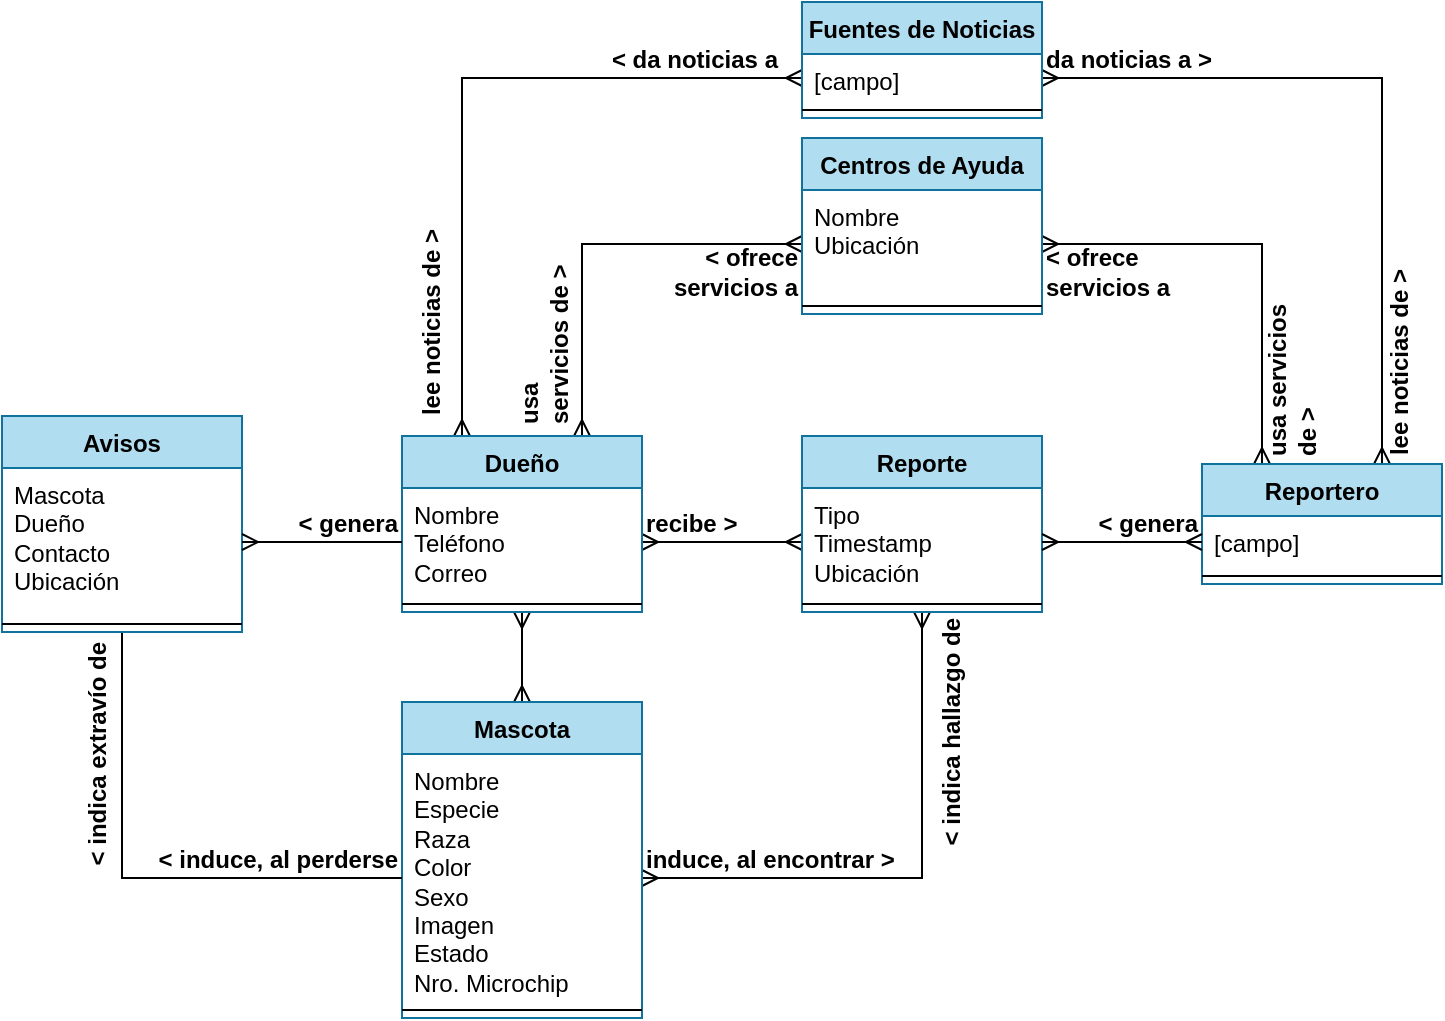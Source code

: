 <mxfile version="28.2.5">
  <diagram name="Página-1" id="MhR6LIbeBXJ6FwU9siTV">
    <mxGraphModel dx="872" dy="537" grid="1" gridSize="10" guides="1" tooltips="1" connect="1" arrows="1" fold="1" page="1" pageScale="1" pageWidth="827" pageHeight="1169" math="0" shadow="0">
      <root>
        <mxCell id="0" />
        <mxCell id="1" parent="0" />
        <mxCell id="TYLPwQYVXZ8k5S_HxzH0-26" style="edgeStyle=orthogonalEdgeStyle;rounded=0;orthogonalLoop=1;jettySize=auto;html=1;exitX=0.5;exitY=1;exitDx=0;exitDy=0;entryX=0.5;entryY=0;entryDx=0;entryDy=0;startArrow=ERmany;startFill=0;endArrow=ERmany;endFill=0;" parent="1" source="TYLPwQYVXZ8k5S_HxzH0-1" target="TYLPwQYVXZ8k5S_HxzH0-5" edge="1">
          <mxGeometry relative="1" as="geometry" />
        </mxCell>
        <mxCell id="TYLPwQYVXZ8k5S_HxzH0-28" style="edgeStyle=orthogonalEdgeStyle;rounded=0;orthogonalLoop=1;jettySize=auto;html=1;exitX=1;exitY=0.5;exitDx=0;exitDy=0;entryX=0;entryY=0.5;entryDx=0;entryDy=0;startArrow=ERmany;startFill=0;endArrow=ERmany;endFill=0;" parent="1" source="TYLPwQYVXZ8k5S_HxzH0-2" target="TYLPwQYVXZ8k5S_HxzH0-9" edge="1">
          <mxGeometry relative="1" as="geometry" />
        </mxCell>
        <mxCell id="6YkJ23YXNfFnZv_M_re8-12" style="edgeStyle=orthogonalEdgeStyle;rounded=0;orthogonalLoop=1;jettySize=auto;html=1;exitX=0.25;exitY=0;exitDx=0;exitDy=0;entryX=0;entryY=0.5;entryDx=0;entryDy=0;fontFamily=Helvetica;fontSize=12;fontColor=default;fontStyle=1;horizontal=1;endArrow=ERmany;endFill=0;startArrow=ERmany;startFill=0;" parent="1" source="TYLPwQYVXZ8k5S_HxzH0-1" target="6YkJ23YXNfFnZv_M_re8-5" edge="1">
          <mxGeometry relative="1" as="geometry" />
        </mxCell>
        <mxCell id="6YkJ23YXNfFnZv_M_re8-14" style="edgeStyle=orthogonalEdgeStyle;rounded=0;orthogonalLoop=1;jettySize=auto;html=1;exitX=0.75;exitY=0;exitDx=0;exitDy=0;entryX=0;entryY=0.5;entryDx=0;entryDy=0;fontFamily=Helvetica;fontSize=12;fontColor=default;fontStyle=1;horizontal=1;endArrow=ERmany;endFill=0;startArrow=ERmany;startFill=0;" parent="1" source="TYLPwQYVXZ8k5S_HxzH0-1" target="6YkJ23YXNfFnZv_M_re8-2" edge="1">
          <mxGeometry relative="1" as="geometry" />
        </mxCell>
        <mxCell id="TYLPwQYVXZ8k5S_HxzH0-1" value="Dueño" style="swimlane;fontStyle=1;align=center;verticalAlign=top;childLayout=stackLayout;horizontal=1;startSize=26;horizontalStack=0;resizeParent=1;resizeParentMax=0;resizeLast=0;collapsible=1;marginBottom=0;whiteSpace=wrap;html=1;fillColor=#b1ddf0;strokeColor=#10739e;" parent="1" vertex="1">
          <mxGeometry x="220" y="257" width="120" height="88" as="geometry" />
        </mxCell>
        <mxCell id="TYLPwQYVXZ8k5S_HxzH0-2" value="&lt;div&gt;Nombre&lt;/div&gt;&lt;div&gt;Teléfono&lt;/div&gt;&lt;div&gt;Correo&lt;/div&gt;" style="text;align=left;verticalAlign=top;spacingLeft=4;spacingRight=4;overflow=hidden;rotatable=0;points=[[0,0.5],[1,0.5]];portConstraint=eastwest;whiteSpace=wrap;html=1;" parent="TYLPwQYVXZ8k5S_HxzH0-1" vertex="1">
          <mxGeometry y="26" width="120" height="54" as="geometry" />
        </mxCell>
        <mxCell id="TYLPwQYVXZ8k5S_HxzH0-3" value="" style="line;strokeWidth=1;align=left;verticalAlign=middle;spacingTop=-1;spacingLeft=3;spacingRight=3;rotatable=0;labelPosition=right;points=[];portConstraint=eastwest;" parent="TYLPwQYVXZ8k5S_HxzH0-1" vertex="1">
          <mxGeometry y="80" width="120" height="8" as="geometry" />
        </mxCell>
        <mxCell id="TYLPwQYVXZ8k5S_HxzH0-29" style="edgeStyle=orthogonalEdgeStyle;rounded=0;orthogonalLoop=1;jettySize=auto;html=1;exitX=1;exitY=0.5;exitDx=0;exitDy=0;entryX=0.5;entryY=1;entryDx=0;entryDy=0;startArrow=ERmany;startFill=0;endArrow=ERmany;endFill=0;" parent="1" source="TYLPwQYVXZ8k5S_HxzH0-6" target="TYLPwQYVXZ8k5S_HxzH0-8" edge="1">
          <mxGeometry relative="1" as="geometry" />
        </mxCell>
        <mxCell id="TYLPwQYVXZ8k5S_HxzH0-5" value="Mascota" style="swimlane;fontStyle=1;align=center;verticalAlign=top;childLayout=stackLayout;horizontal=1;startSize=26;horizontalStack=0;resizeParent=1;resizeParentMax=0;resizeLast=0;collapsible=1;marginBottom=0;whiteSpace=wrap;html=1;fillColor=#b1ddf0;strokeColor=#10739e;" parent="1" vertex="1">
          <mxGeometry x="220" y="390" width="120" height="158" as="geometry" />
        </mxCell>
        <mxCell id="TYLPwQYVXZ8k5S_HxzH0-6" value="&lt;div&gt;Nombre&lt;/div&gt;&lt;div&gt;Especie&lt;/div&gt;&lt;div&gt;Raza&lt;/div&gt;&lt;div&gt;Color&lt;/div&gt;&lt;div&gt;Sexo&lt;/div&gt;&lt;div&gt;Imagen&lt;/div&gt;&lt;div&gt;Estado&lt;/div&gt;&lt;div&gt;Nro. Microchip&lt;/div&gt;" style="text;align=left;verticalAlign=top;spacingLeft=4;spacingRight=4;overflow=hidden;rotatable=0;points=[[0,0.5],[1,0.5]];portConstraint=eastwest;whiteSpace=wrap;html=1;" parent="TYLPwQYVXZ8k5S_HxzH0-5" vertex="1">
          <mxGeometry y="26" width="120" height="124" as="geometry" />
        </mxCell>
        <mxCell id="TYLPwQYVXZ8k5S_HxzH0-7" value="" style="line;strokeWidth=1;align=left;verticalAlign=middle;spacingTop=-1;spacingLeft=3;spacingRight=3;rotatable=0;labelPosition=right;points=[];portConstraint=eastwest;" parent="TYLPwQYVXZ8k5S_HxzH0-5" vertex="1">
          <mxGeometry y="150" width="120" height="8" as="geometry" />
        </mxCell>
        <mxCell id="TYLPwQYVXZ8k5S_HxzH0-8" value="Reporte" style="swimlane;fontStyle=1;align=center;verticalAlign=top;childLayout=stackLayout;horizontal=1;startSize=26;horizontalStack=0;resizeParent=1;resizeParentMax=0;resizeLast=0;collapsible=1;marginBottom=0;whiteSpace=wrap;html=1;swimlaneLine=1;fillColor=#b1ddf0;strokeColor=#10739e;" parent="1" vertex="1">
          <mxGeometry x="420" y="257" width="120" height="88" as="geometry" />
        </mxCell>
        <mxCell id="TYLPwQYVXZ8k5S_HxzH0-9" value="&lt;div&gt;Tipo&lt;/div&gt;&lt;div&gt;Timestamp&lt;/div&gt;&lt;div&gt;Ubicación&lt;/div&gt;" style="text;align=left;verticalAlign=top;spacingLeft=4;spacingRight=4;overflow=hidden;rotatable=0;points=[[0,0.5],[1,0.5]];portConstraint=eastwest;whiteSpace=wrap;html=1;" parent="TYLPwQYVXZ8k5S_HxzH0-8" vertex="1">
          <mxGeometry y="26" width="120" height="54" as="geometry" />
        </mxCell>
        <mxCell id="TYLPwQYVXZ8k5S_HxzH0-10" value="" style="line;strokeWidth=1;align=left;verticalAlign=middle;spacingTop=-1;spacingLeft=3;spacingRight=3;rotatable=0;labelPosition=right;points=[];portConstraint=eastwest;" parent="TYLPwQYVXZ8k5S_HxzH0-8" vertex="1">
          <mxGeometry y="80" width="120" height="8" as="geometry" />
        </mxCell>
        <mxCell id="6YkJ23YXNfFnZv_M_re8-13" style="edgeStyle=orthogonalEdgeStyle;rounded=0;orthogonalLoop=1;jettySize=auto;html=1;exitX=0.75;exitY=0;exitDx=0;exitDy=0;entryX=1;entryY=0.5;entryDx=0;entryDy=0;fontFamily=Helvetica;fontSize=12;fontColor=default;fontStyle=1;horizontal=1;endArrow=ERmany;endFill=0;startArrow=ERmany;startFill=0;" parent="1" source="TYLPwQYVXZ8k5S_HxzH0-18" target="6YkJ23YXNfFnZv_M_re8-5" edge="1">
          <mxGeometry relative="1" as="geometry" />
        </mxCell>
        <mxCell id="6YkJ23YXNfFnZv_M_re8-16" style="edgeStyle=orthogonalEdgeStyle;rounded=0;orthogonalLoop=1;jettySize=auto;html=1;exitX=0.25;exitY=0;exitDx=0;exitDy=0;entryX=1;entryY=0.5;entryDx=0;entryDy=0;fontFamily=Helvetica;fontSize=12;fontColor=default;fontStyle=1;horizontal=1;endArrow=ERmany;endFill=0;startArrow=ERmany;startFill=0;" parent="1" source="TYLPwQYVXZ8k5S_HxzH0-18" target="6YkJ23YXNfFnZv_M_re8-2" edge="1">
          <mxGeometry relative="1" as="geometry" />
        </mxCell>
        <mxCell id="TYLPwQYVXZ8k5S_HxzH0-18" value="Reportero" style="swimlane;fontStyle=1;align=center;verticalAlign=top;childLayout=stackLayout;horizontal=1;startSize=26;horizontalStack=0;resizeParent=1;resizeParentMax=0;resizeLast=0;collapsible=1;marginBottom=0;whiteSpace=wrap;html=1;fillColor=#b1ddf0;strokeColor=#10739e;" parent="1" vertex="1">
          <mxGeometry x="620" y="271" width="120" height="60" as="geometry" />
        </mxCell>
        <mxCell id="TYLPwQYVXZ8k5S_HxzH0-19" value="[campo]" style="text;align=left;verticalAlign=top;spacingLeft=4;spacingRight=4;overflow=hidden;rotatable=0;points=[[0,0.5],[1,0.5]];portConstraint=eastwest;whiteSpace=wrap;html=1;" parent="TYLPwQYVXZ8k5S_HxzH0-18" vertex="1">
          <mxGeometry y="26" width="120" height="26" as="geometry" />
        </mxCell>
        <mxCell id="TYLPwQYVXZ8k5S_HxzH0-20" value="" style="line;strokeWidth=1;align=left;verticalAlign=middle;spacingTop=-1;spacingLeft=3;spacingRight=3;rotatable=0;labelPosition=right;points=[];portConstraint=eastwest;" parent="TYLPwQYVXZ8k5S_HxzH0-18" vertex="1">
          <mxGeometry y="52" width="120" height="8" as="geometry" />
        </mxCell>
        <mxCell id="TYLPwQYVXZ8k5S_HxzH0-27" style="edgeStyle=orthogonalEdgeStyle;rounded=0;orthogonalLoop=1;jettySize=auto;html=1;exitX=0;exitY=0.5;exitDx=0;exitDy=0;entryX=1;entryY=0.5;entryDx=0;entryDy=0;startArrow=ERmany;startFill=0;endArrow=ERmany;endFill=0;" parent="1" source="TYLPwQYVXZ8k5S_HxzH0-19" target="TYLPwQYVXZ8k5S_HxzH0-9" edge="1">
          <mxGeometry relative="1" as="geometry" />
        </mxCell>
        <mxCell id="6YkJ23YXNfFnZv_M_re8-1" value="Centros de Ayuda" style="swimlane;fontStyle=1;align=center;verticalAlign=top;childLayout=stackLayout;horizontal=1;startSize=26;horizontalStack=0;resizeParent=1;resizeParentMax=0;resizeLast=0;collapsible=1;marginBottom=0;whiteSpace=wrap;html=1;fillColor=#b1ddf0;strokeColor=#10739e;" parent="1" vertex="1">
          <mxGeometry x="420" y="108" width="120" height="88" as="geometry">
            <mxRectangle x="560" y="200" width="140" height="30" as="alternateBounds" />
          </mxGeometry>
        </mxCell>
        <mxCell id="6YkJ23YXNfFnZv_M_re8-2" value="&lt;div&gt;Nombre&lt;/div&gt;&lt;div&gt;Ubicación&lt;/div&gt;" style="text;align=left;verticalAlign=top;spacingLeft=4;spacingRight=4;overflow=hidden;rotatable=0;points=[[0,0.5],[1,0.5]];portConstraint=eastwest;whiteSpace=wrap;html=1;" parent="6YkJ23YXNfFnZv_M_re8-1" vertex="1">
          <mxGeometry y="26" width="120" height="54" as="geometry" />
        </mxCell>
        <mxCell id="6YkJ23YXNfFnZv_M_re8-3" value="" style="line;strokeWidth=1;align=left;verticalAlign=middle;spacingTop=-1;spacingLeft=3;spacingRight=3;rotatable=0;labelPosition=right;points=[];portConstraint=eastwest;" parent="6YkJ23YXNfFnZv_M_re8-1" vertex="1">
          <mxGeometry y="80" width="120" height="8" as="geometry" />
        </mxCell>
        <mxCell id="6YkJ23YXNfFnZv_M_re8-4" value="Fuentes de Noticias" style="swimlane;fontStyle=1;align=center;verticalAlign=top;childLayout=stackLayout;horizontal=1;startSize=26;horizontalStack=0;resizeParent=1;resizeParentMax=0;resizeLast=0;collapsible=1;marginBottom=0;whiteSpace=wrap;html=1;fillColor=#b1ddf0;strokeColor=#10739e;" parent="1" vertex="1">
          <mxGeometry x="420" y="40" width="120" height="58" as="geometry" />
        </mxCell>
        <mxCell id="6YkJ23YXNfFnZv_M_re8-5" value="[campo]" style="text;align=left;verticalAlign=top;spacingLeft=4;spacingRight=4;overflow=hidden;rotatable=0;points=[[0,0.5],[1,0.5]];portConstraint=eastwest;whiteSpace=wrap;html=1;" parent="6YkJ23YXNfFnZv_M_re8-4" vertex="1">
          <mxGeometry y="26" width="120" height="24" as="geometry" />
        </mxCell>
        <mxCell id="6YkJ23YXNfFnZv_M_re8-6" value="" style="line;strokeWidth=1;align=left;verticalAlign=middle;spacingTop=-1;spacingLeft=3;spacingRight=3;rotatable=0;labelPosition=right;points=[];portConstraint=eastwest;" parent="6YkJ23YXNfFnZv_M_re8-4" vertex="1">
          <mxGeometry y="50" width="120" height="8" as="geometry" />
        </mxCell>
        <mxCell id="6YkJ23YXNfFnZv_M_re8-11" style="edgeStyle=orthogonalEdgeStyle;rounded=0;orthogonalLoop=1;jettySize=auto;html=1;exitX=0.5;exitY=1;exitDx=0;exitDy=0;entryX=0;entryY=0.5;entryDx=0;entryDy=0;fontFamily=Helvetica;fontSize=12;fontColor=default;fontStyle=1;horizontal=1;startArrow=none;startFill=0;endArrow=none;endFill=0;" parent="1" source="6YkJ23YXNfFnZv_M_re8-7" target="TYLPwQYVXZ8k5S_HxzH0-6" edge="1">
          <mxGeometry relative="1" as="geometry" />
        </mxCell>
        <mxCell id="6YkJ23YXNfFnZv_M_re8-7" value="Avisos" style="swimlane;fontStyle=1;align=center;verticalAlign=top;childLayout=stackLayout;horizontal=1;startSize=26;horizontalStack=0;resizeParent=1;resizeParentMax=0;resizeLast=0;collapsible=1;marginBottom=0;whiteSpace=wrap;html=1;fillColor=#b1ddf0;strokeColor=#10739e;" parent="1" vertex="1">
          <mxGeometry x="20" y="247" width="120" height="108" as="geometry">
            <mxRectangle x="560" y="200" width="140" height="30" as="alternateBounds" />
          </mxGeometry>
        </mxCell>
        <mxCell id="6YkJ23YXNfFnZv_M_re8-8" value="&lt;div&gt;Mascota&lt;/div&gt;&lt;div&gt;Dueño&lt;/div&gt;&lt;div&gt;Contacto&lt;/div&gt;&lt;div&gt;Ubicación&lt;/div&gt;" style="text;align=left;verticalAlign=top;spacingLeft=4;spacingRight=4;overflow=hidden;rotatable=0;points=[[0,0.5],[1,0.5]];portConstraint=eastwest;whiteSpace=wrap;html=1;" parent="6YkJ23YXNfFnZv_M_re8-7" vertex="1">
          <mxGeometry y="26" width="120" height="74" as="geometry" />
        </mxCell>
        <mxCell id="6YkJ23YXNfFnZv_M_re8-9" value="" style="line;strokeWidth=1;align=left;verticalAlign=middle;spacingTop=-1;spacingLeft=3;spacingRight=3;rotatable=0;labelPosition=right;points=[];portConstraint=eastwest;" parent="6YkJ23YXNfFnZv_M_re8-7" vertex="1">
          <mxGeometry y="100" width="120" height="8" as="geometry" />
        </mxCell>
        <mxCell id="6YkJ23YXNfFnZv_M_re8-10" style="edgeStyle=orthogonalEdgeStyle;rounded=0;orthogonalLoop=1;jettySize=auto;html=1;exitX=0;exitY=0.5;exitDx=0;exitDy=0;entryX=1;entryY=0.5;entryDx=0;entryDy=0;fontFamily=Helvetica;fontSize=12;fontColor=default;fontStyle=1;horizontal=1;startArrow=none;startFill=0;endArrow=ERmany;endFill=0;" parent="1" source="TYLPwQYVXZ8k5S_HxzH0-2" target="6YkJ23YXNfFnZv_M_re8-8" edge="1">
          <mxGeometry relative="1" as="geometry" />
        </mxCell>
        <mxCell id="6YkJ23YXNfFnZv_M_re8-17" value="&lt;div align=&quot;right&quot;&gt;&amp;lt; da noticias a&lt;/div&gt;" style="text;html=1;align=right;verticalAlign=middle;whiteSpace=wrap;rounded=0;fontFamily=Helvetica;fontSize=12;fontColor=default;fontStyle=1;horizontal=1;" parent="1" vertex="1">
          <mxGeometry x="300" y="59" width="110" height="20" as="geometry" />
        </mxCell>
        <mxCell id="6YkJ23YXNfFnZv_M_re8-18" value="&lt;div align=&quot;left&quot;&gt;da noticias a &amp;gt;&lt;/div&gt;" style="text;html=1;align=left;verticalAlign=middle;whiteSpace=wrap;rounded=0;fontFamily=Helvetica;fontSize=12;fontColor=default;fontStyle=1;horizontal=1;" parent="1" vertex="1">
          <mxGeometry x="540" y="59" width="110" height="20" as="geometry" />
        </mxCell>
        <mxCell id="6YkJ23YXNfFnZv_M_re8-19" value="lee noticias de &amp;gt;" style="text;html=1;align=center;verticalAlign=middle;whiteSpace=wrap;rounded=0;fontFamily=Helvetica;fontSize=12;fontColor=default;fontStyle=1;horizontal=1;rotation=-90;" parent="1" vertex="1">
          <mxGeometry x="180" y="190" width="110" height="20" as="geometry" />
        </mxCell>
        <mxCell id="6YkJ23YXNfFnZv_M_re8-20" value="&lt;div align=&quot;right&quot;&gt;&amp;lt; ofrece&lt;/div&gt;&lt;div align=&quot;right&quot;&gt;servicios a&lt;/div&gt;" style="text;html=1;align=right;verticalAlign=middle;whiteSpace=wrap;rounded=0;fontFamily=Helvetica;fontSize=12;fontColor=default;fontStyle=1;horizontal=1;" parent="1" vertex="1">
          <mxGeometry x="330" y="170" width="90" height="10" as="geometry" />
        </mxCell>
        <mxCell id="6YkJ23YXNfFnZv_M_re8-21" value="&lt;div align=&quot;left&quot;&gt;usa&lt;/div&gt;&lt;div align=&quot;left&quot;&gt;servicios de &amp;gt;&lt;/div&gt;" style="text;html=1;align=left;verticalAlign=middle;whiteSpace=wrap;rounded=0;fontFamily=Helvetica;fontSize=12;fontColor=default;fontStyle=1;horizontal=1;rotation=-90;" parent="1" vertex="1">
          <mxGeometry x="246" y="202" width="90" height="12" as="geometry" />
        </mxCell>
        <mxCell id="6YkJ23YXNfFnZv_M_re8-22" value="&lt;div align=&quot;left&quot;&gt;&amp;lt; ofrece&lt;/div&gt;&lt;div align=&quot;left&quot;&gt;servicios a&lt;/div&gt;" style="text;html=1;align=left;verticalAlign=middle;whiteSpace=wrap;rounded=0;fontFamily=Helvetica;fontSize=12;fontColor=default;fontStyle=1;horizontal=1;" parent="1" vertex="1">
          <mxGeometry x="540" y="170" width="90" height="10" as="geometry" />
        </mxCell>
        <mxCell id="6YkJ23YXNfFnZv_M_re8-23" value="&lt;div align=&quot;left&quot;&gt;usa servicios&lt;/div&gt;&lt;div align=&quot;left&quot;&gt;de &amp;gt;&lt;/div&gt;" style="text;html=1;align=left;verticalAlign=middle;whiteSpace=wrap;rounded=0;fontFamily=Helvetica;fontSize=12;fontColor=default;fontStyle=1;horizontal=1;rotation=-90;" parent="1" vertex="1">
          <mxGeometry x="620" y="218" width="90" height="12" as="geometry" />
        </mxCell>
        <mxCell id="6YkJ23YXNfFnZv_M_re8-24" value="lee noticias de &amp;gt;" style="text;html=1;align=center;verticalAlign=middle;whiteSpace=wrap;rounded=0;fontFamily=Helvetica;fontSize=12;fontColor=default;fontStyle=1;horizontal=1;rotation=-90;" parent="1" vertex="1">
          <mxGeometry x="664" y="210" width="110" height="20" as="geometry" />
        </mxCell>
        <mxCell id="6YkJ23YXNfFnZv_M_re8-25" value="&lt;div align=&quot;left&quot;&gt;recibe &amp;gt;&lt;/div&gt;" style="text;html=1;align=left;verticalAlign=middle;whiteSpace=wrap;rounded=0;fontFamily=Helvetica;fontSize=12;fontColor=default;fontStyle=1;horizontal=1;" parent="1" vertex="1">
          <mxGeometry x="340" y="291" width="80" height="20" as="geometry" />
        </mxCell>
        <mxCell id="6YkJ23YXNfFnZv_M_re8-26" value="&amp;lt; genera" style="text;html=1;align=right;verticalAlign=middle;whiteSpace=wrap;rounded=0;fontFamily=Helvetica;fontSize=12;fontColor=default;fontStyle=1;horizontal=1;" parent="1" vertex="1">
          <mxGeometry x="540" y="291" width="80" height="20" as="geometry" />
        </mxCell>
        <mxCell id="6YkJ23YXNfFnZv_M_re8-27" value="&amp;lt; genera" style="text;html=1;align=right;verticalAlign=middle;whiteSpace=wrap;rounded=0;fontFamily=Helvetica;fontSize=12;fontColor=default;fontStyle=1;horizontal=1;" parent="1" vertex="1">
          <mxGeometry x="160" y="291" width="60" height="20" as="geometry" />
        </mxCell>
        <mxCell id="6YkJ23YXNfFnZv_M_re8-30" value="&amp;lt; indica hallazgo de" style="text;html=1;align=right;verticalAlign=middle;whiteSpace=wrap;rounded=0;fontFamily=Helvetica;fontSize=12;fontColor=default;fontStyle=1;horizontal=1;rotation=-90;" parent="1" vertex="1">
          <mxGeometry x="430" y="401" width="130" height="20" as="geometry" />
        </mxCell>
        <mxCell id="6YkJ23YXNfFnZv_M_re8-31" value="&amp;lt; indica extravío de" style="text;html=1;align=right;verticalAlign=middle;whiteSpace=wrap;rounded=0;fontFamily=Helvetica;fontSize=12;fontColor=default;fontStyle=1;horizontal=1;rotation=-90;" parent="1" vertex="1">
          <mxGeometry x="-5" y="421" width="145" height="20" as="geometry" />
        </mxCell>
        <mxCell id="gzHi_gdDBQ5Tveslu1xc-2" value="&amp;lt; induce, al perderse" style="text;html=1;align=right;verticalAlign=middle;whiteSpace=wrap;rounded=0;fontFamily=Helvetica;fontSize=12;fontColor=default;fontStyle=1;horizontal=1;" vertex="1" parent="1">
          <mxGeometry x="80" y="459" width="140" height="20" as="geometry" />
        </mxCell>
        <mxCell id="gzHi_gdDBQ5Tveslu1xc-3" value="induce, al encontrar &amp;gt;" style="text;html=1;align=left;verticalAlign=middle;whiteSpace=wrap;rounded=0;fontFamily=Helvetica;fontSize=12;fontColor=default;fontStyle=1;horizontal=1;" vertex="1" parent="1">
          <mxGeometry x="340" y="459" width="140" height="20" as="geometry" />
        </mxCell>
      </root>
    </mxGraphModel>
  </diagram>
</mxfile>
